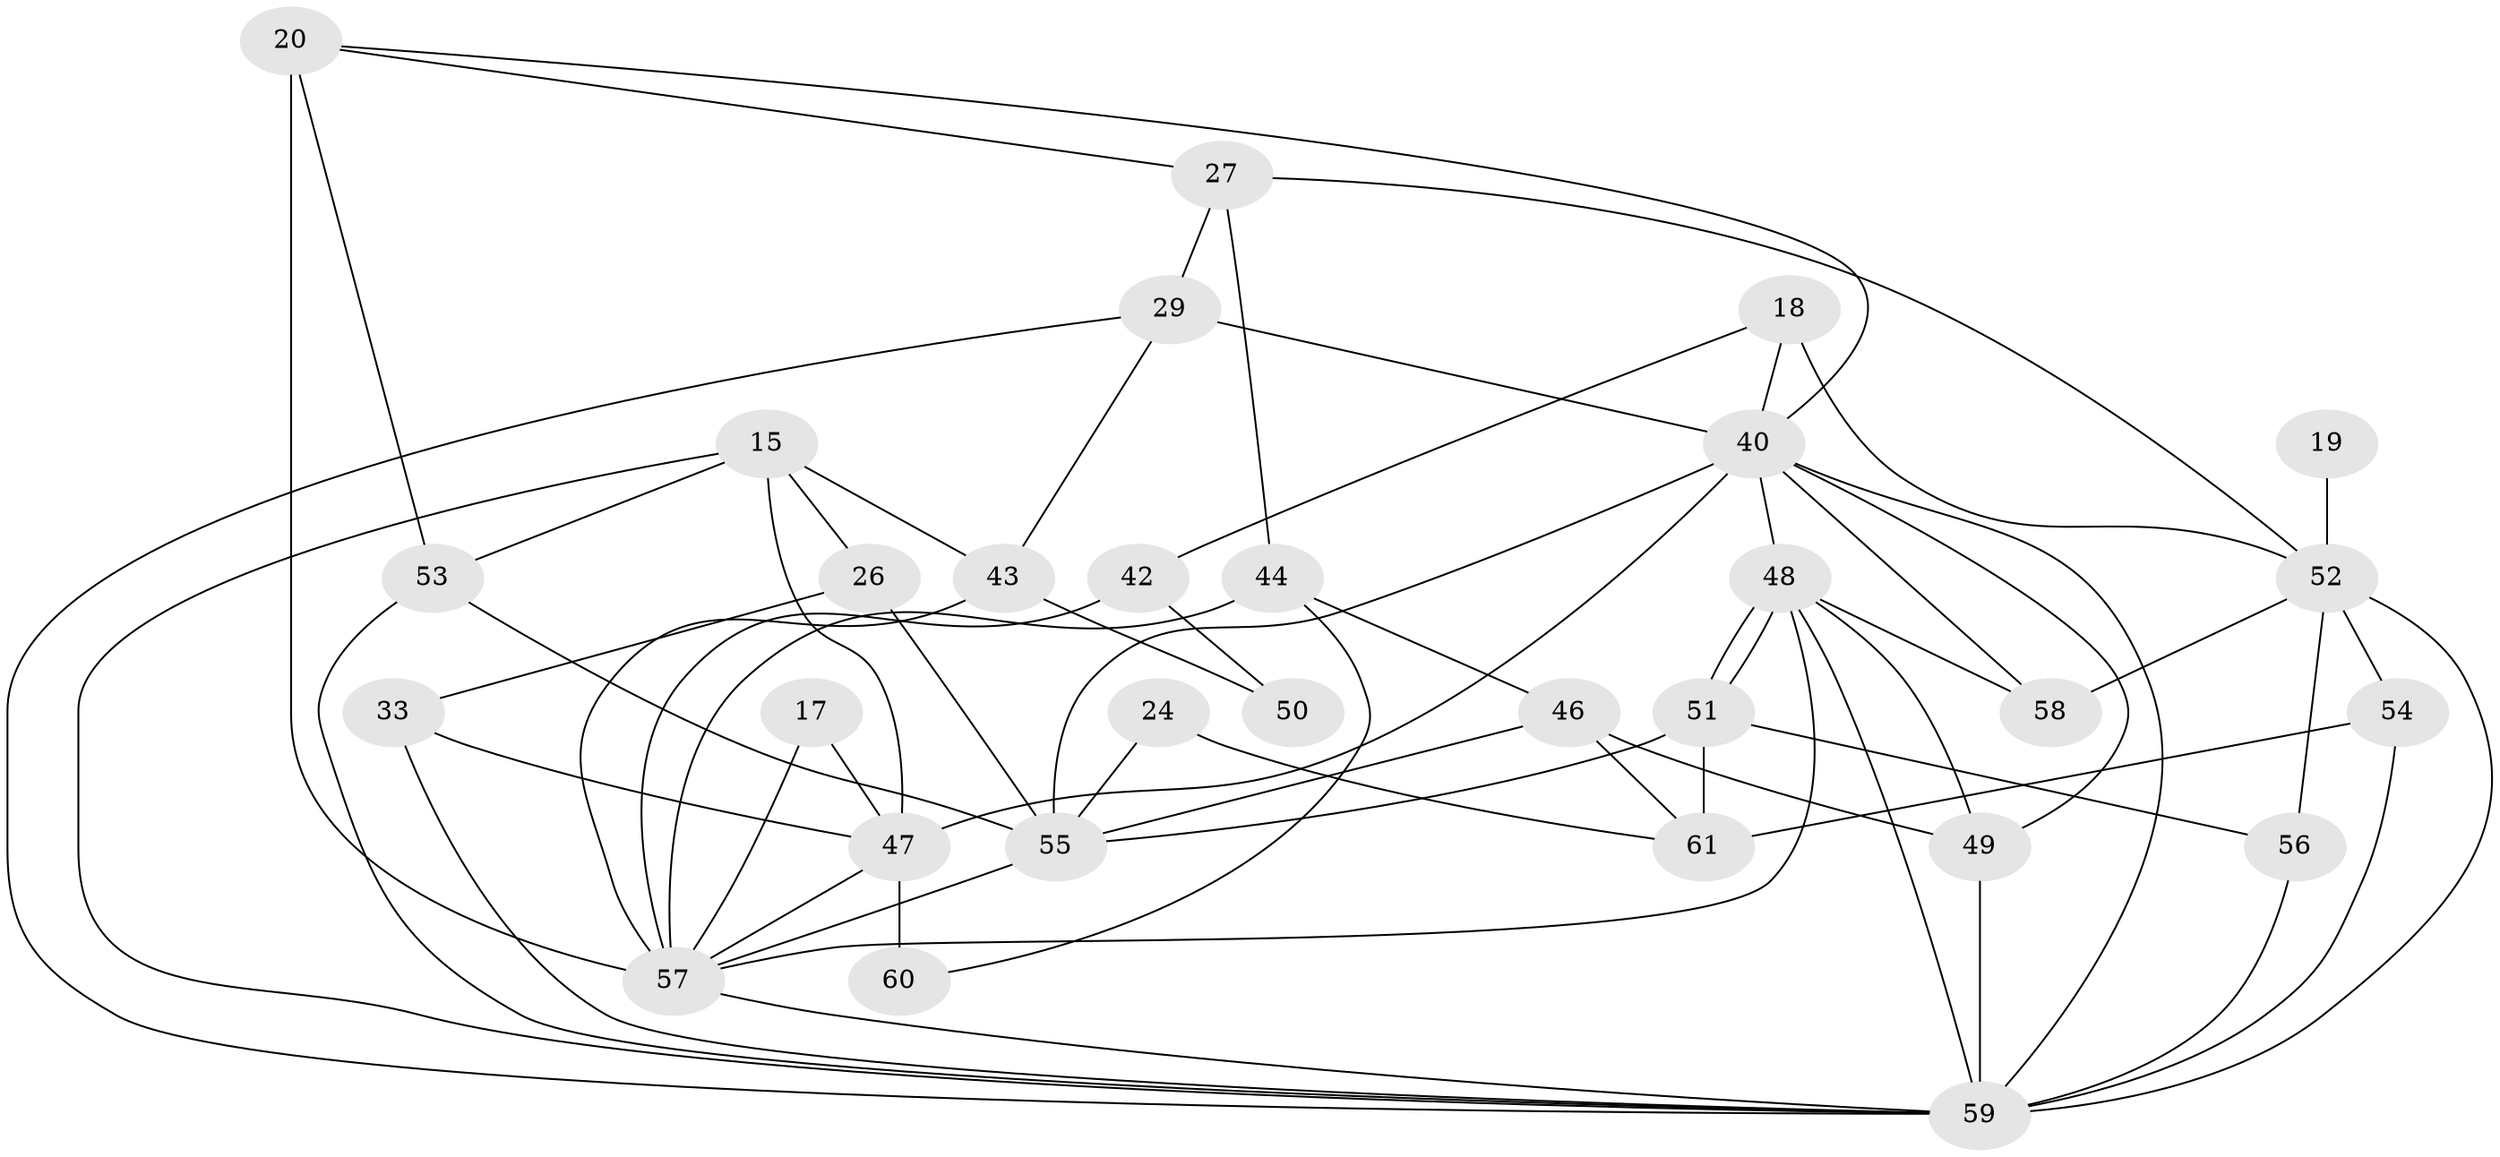 // original degree distribution, {3: 0.29508196721311475, 4: 0.2786885245901639, 5: 0.21311475409836064, 6: 0.06557377049180328, 2: 0.09836065573770492, 7: 0.04918032786885246}
// Generated by graph-tools (version 1.1) at 2025/49/03/09/25 04:49:49]
// undirected, 30 vertices, 66 edges
graph export_dot {
graph [start="1"]
  node [color=gray90,style=filled];
  15 [super="+7"];
  17;
  18;
  19;
  20 [super="+16"];
  24;
  26;
  27;
  29;
  33;
  40 [super="+11+37+28"];
  42;
  43;
  44 [super="+32"];
  46 [super="+22"];
  47 [super="+10"];
  48 [super="+38+34"];
  49;
  50 [super="+14"];
  51;
  52 [super="+39"];
  53;
  54 [super="+13"];
  55 [super="+12+30"];
  56;
  57 [super="+35+45"];
  58 [super="+4"];
  59 [super="+23+9"];
  60;
  61 [super="+36"];
  15 -- 53;
  15 -- 43;
  15 -- 47 [weight=2];
  15 -- 26 [weight=2];
  15 -- 59;
  17 -- 47;
  17 -- 57;
  18 -- 42;
  18 -- 52 [weight=2];
  18 -- 40;
  19 -- 52 [weight=2];
  20 -- 27;
  20 -- 53 [weight=2];
  20 -- 57 [weight=5];
  20 -- 40;
  24 -- 61;
  24 -- 55;
  26 -- 33;
  26 -- 55;
  27 -- 52;
  27 -- 29;
  27 -- 44;
  29 -- 40 [weight=2];
  29 -- 43;
  29 -- 59;
  33 -- 47 [weight=2];
  33 -- 59;
  40 -- 47;
  40 -- 58 [weight=2];
  40 -- 59;
  40 -- 49;
  40 -- 55 [weight=2];
  40 -- 48;
  42 -- 50 [weight=2];
  42 -- 57;
  43 -- 50;
  43 -- 57;
  44 -- 46;
  44 -- 57 [weight=2];
  44 -- 60;
  46 -- 49 [weight=2];
  46 -- 55;
  46 -- 61;
  47 -- 60 [weight=2];
  47 -- 57;
  48 -- 51 [weight=2];
  48 -- 51;
  48 -- 49;
  48 -- 58;
  48 -- 57;
  48 -- 59;
  49 -- 59 [weight=2];
  51 -- 61;
  51 -- 56;
  51 -- 55 [weight=2];
  52 -- 54 [weight=2];
  52 -- 58;
  52 -- 56;
  52 -- 59;
  53 -- 55;
  53 -- 59;
  54 -- 59 [weight=2];
  54 -- 61 [weight=2];
  55 -- 57;
  56 -- 59;
  57 -- 59;
}

